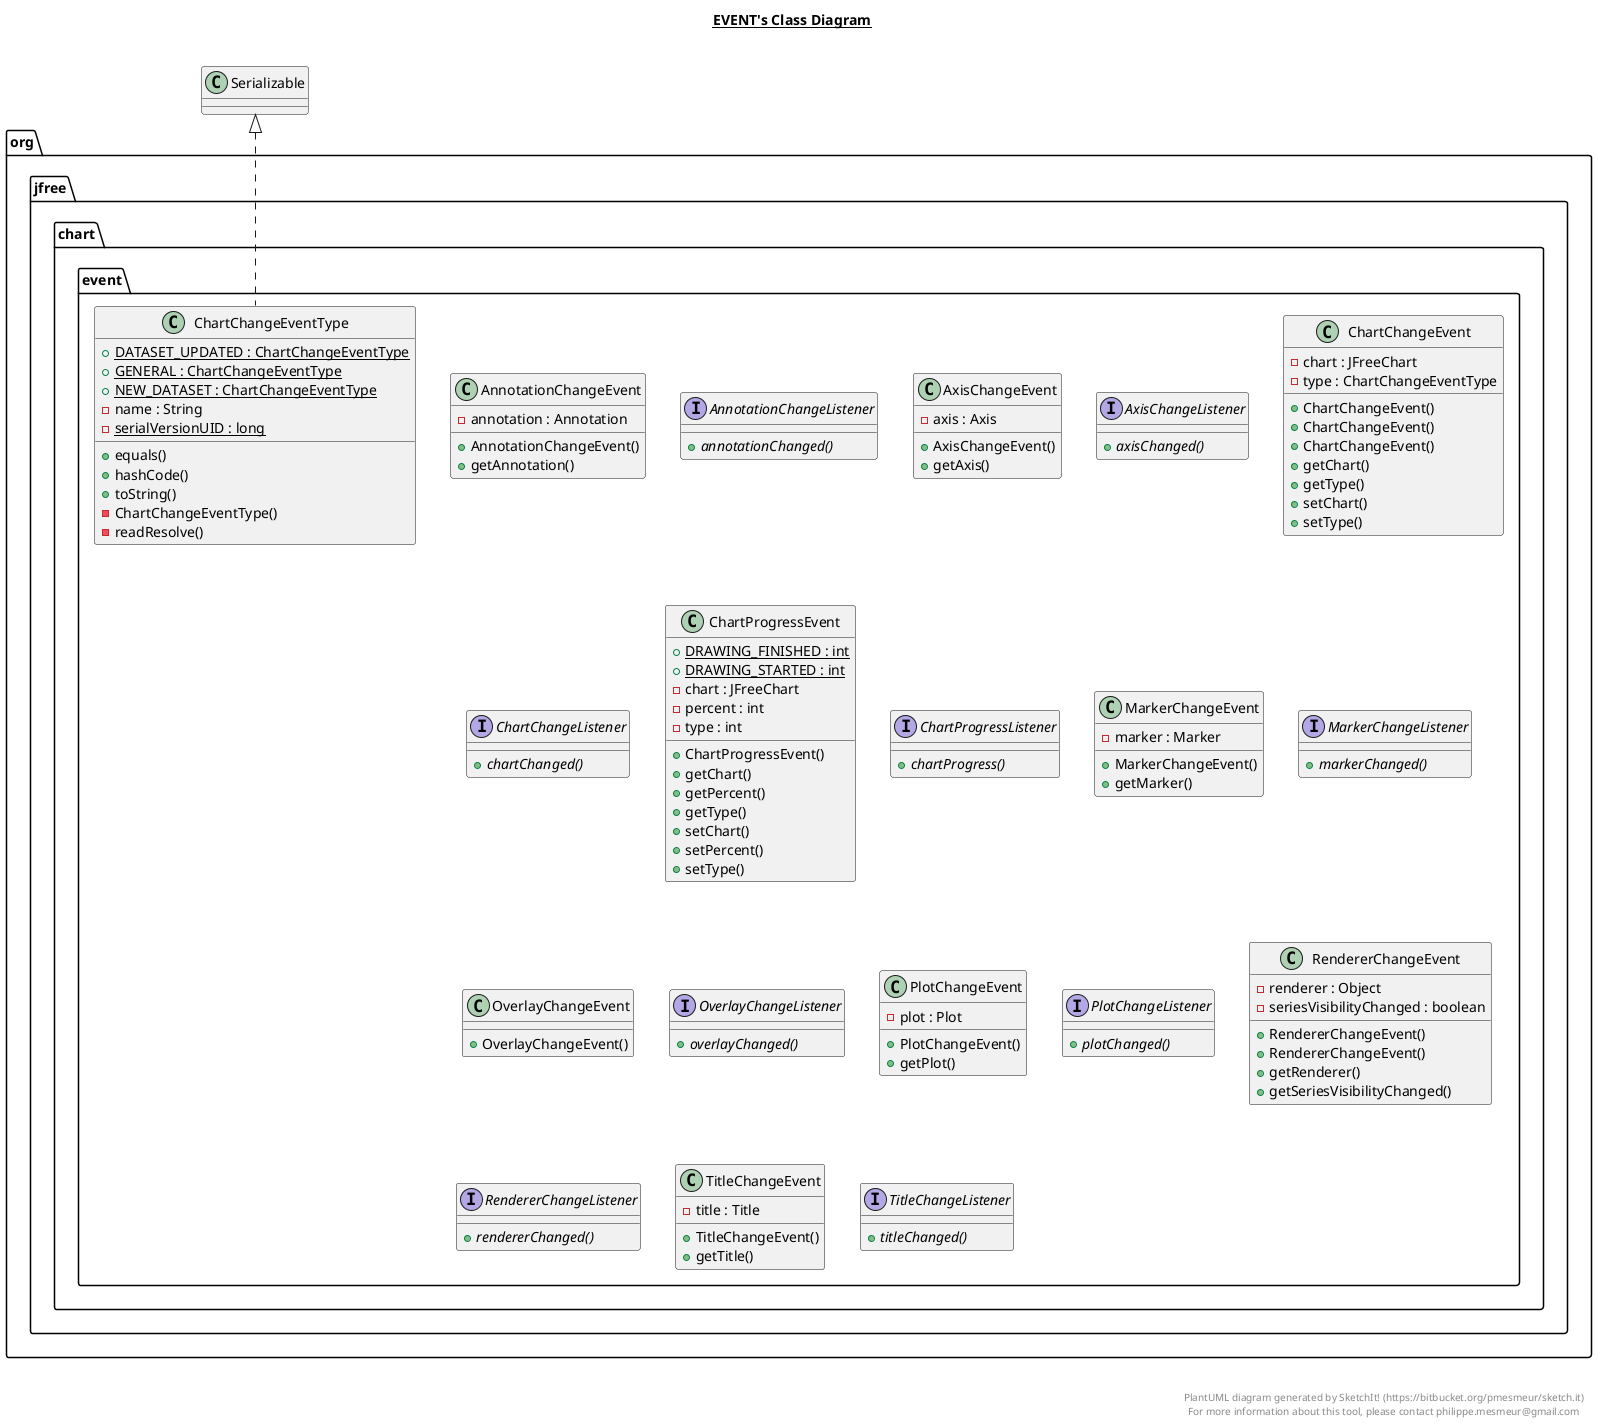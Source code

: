 @startuml

title __EVENT's Class Diagram__\n

  namespace org.jfree.chart {
    namespace event {
      class org.jfree.chart.event.AnnotationChangeEvent {
          - annotation : Annotation
          + AnnotationChangeEvent()
          + getAnnotation()
      }
    }
  }
  

  namespace org.jfree.chart {
    namespace event {
      interface org.jfree.chart.event.AnnotationChangeListener {
          {abstract} + annotationChanged()
      }
    }
  }
  

  namespace org.jfree.chart {
    namespace event {
      class org.jfree.chart.event.AxisChangeEvent {
          - axis : Axis
          + AxisChangeEvent()
          + getAxis()
      }
    }
  }
  

  namespace org.jfree.chart {
    namespace event {
      interface org.jfree.chart.event.AxisChangeListener {
          {abstract} + axisChanged()
      }
    }
  }
  

  namespace org.jfree.chart {
    namespace event {
      class org.jfree.chart.event.ChartChangeEvent {
          - chart : JFreeChart
          - type : ChartChangeEventType
          + ChartChangeEvent()
          + ChartChangeEvent()
          + ChartChangeEvent()
          + getChart()
          + getType()
          + setChart()
          + setType()
      }
    }
  }
  

  namespace org.jfree.chart {
    namespace event {
      class org.jfree.chart.event.ChartChangeEventType {
          {static} + DATASET_UPDATED : ChartChangeEventType
          {static} + GENERAL : ChartChangeEventType
          {static} + NEW_DATASET : ChartChangeEventType
          - name : String
          {static} - serialVersionUID : long
          + equals()
          + hashCode()
          + toString()
          - ChartChangeEventType()
          - readResolve()
      }
    }
  }
  

  namespace org.jfree.chart {
    namespace event {
      interface org.jfree.chart.event.ChartChangeListener {
          {abstract} + chartChanged()
      }
    }
  }
  

  namespace org.jfree.chart {
    namespace event {
      class org.jfree.chart.event.ChartProgressEvent {
          {static} + DRAWING_FINISHED : int
          {static} + DRAWING_STARTED : int
          - chart : JFreeChart
          - percent : int
          - type : int
          + ChartProgressEvent()
          + getChart()
          + getPercent()
          + getType()
          + setChart()
          + setPercent()
          + setType()
      }
    }
  }
  

  namespace org.jfree.chart {
    namespace event {
      interface org.jfree.chart.event.ChartProgressListener {
          {abstract} + chartProgress()
      }
    }
  }
  

  namespace org.jfree.chart {
    namespace event {
      class org.jfree.chart.event.MarkerChangeEvent {
          - marker : Marker
          + MarkerChangeEvent()
          + getMarker()
      }
    }
  }
  

  namespace org.jfree.chart {
    namespace event {
      interface org.jfree.chart.event.MarkerChangeListener {
          {abstract} + markerChanged()
      }
    }
  }
  

  namespace org.jfree.chart {
    namespace event {
      class org.jfree.chart.event.OverlayChangeEvent {
          + OverlayChangeEvent()
      }
    }
  }
  

  namespace org.jfree.chart {
    namespace event {
      interface org.jfree.chart.event.OverlayChangeListener {
          {abstract} + overlayChanged()
      }
    }
  }
  

  namespace org.jfree.chart {
    namespace event {
      class org.jfree.chart.event.PlotChangeEvent {
          - plot : Plot
          + PlotChangeEvent()
          + getPlot()
      }
    }
  }
  

  namespace org.jfree.chart {
    namespace event {
      interface org.jfree.chart.event.PlotChangeListener {
          {abstract} + plotChanged()
      }
    }
  }
  

  namespace org.jfree.chart {
    namespace event {
      class org.jfree.chart.event.RendererChangeEvent {
          - renderer : Object
          - seriesVisibilityChanged : boolean
          + RendererChangeEvent()
          + RendererChangeEvent()
          + getRenderer()
          + getSeriesVisibilityChanged()
      }
    }
  }
  

  namespace org.jfree.chart {
    namespace event {
      interface org.jfree.chart.event.RendererChangeListener {
          {abstract} + rendererChanged()
      }
    }
  }
  

  namespace org.jfree.chart {
    namespace event {
      class org.jfree.chart.event.TitleChangeEvent {
          - title : Title
          + TitleChangeEvent()
          + getTitle()
      }
    }
  }
  

  namespace org.jfree.chart {
    namespace event {
      interface org.jfree.chart.event.TitleChangeListener {
          {abstract} + titleChanged()
      }
    }
  }
  

  org.jfree.chart.event.ChartChangeEventType .up.|> Serializable


right footer


PlantUML diagram generated by SketchIt! (https://bitbucket.org/pmesmeur/sketch.it)
For more information about this tool, please contact philippe.mesmeur@gmail.com
endfooter

@enduml
